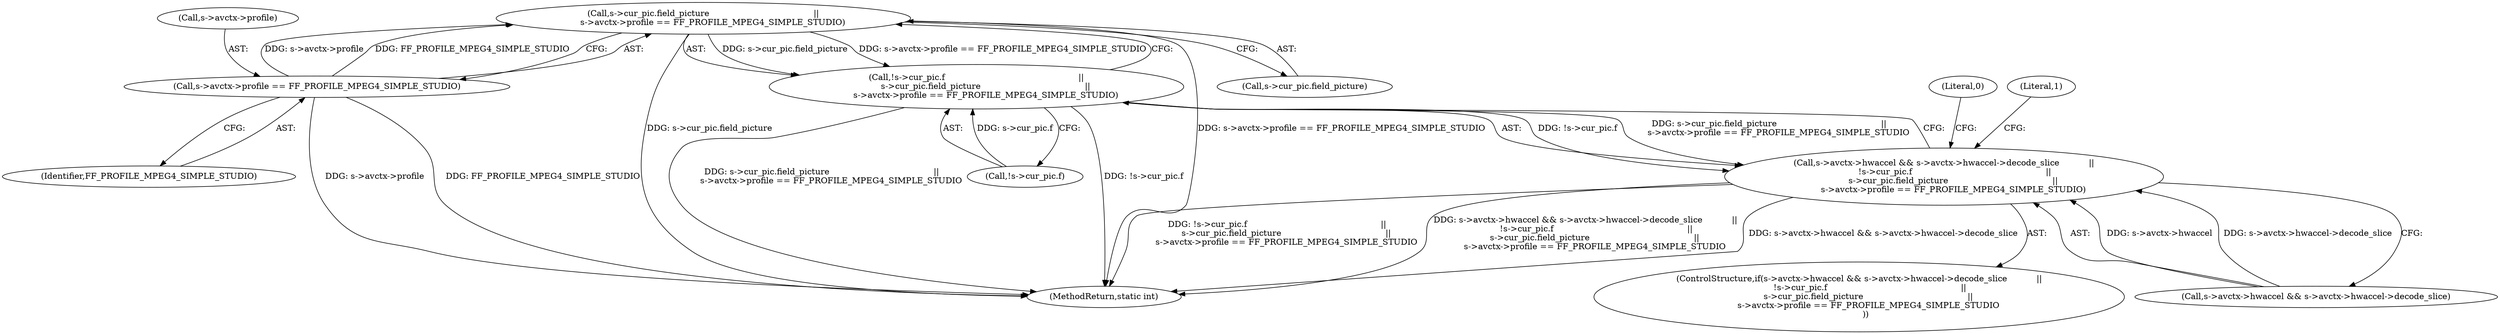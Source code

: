 digraph "0_FFmpeg_bd27a9364ca274ca97f1df6d984e88a0700fb235@pointer" {
"1000125" [label="(Call,s->cur_pic.field_picture                                       ||\n       s->avctx->profile == FF_PROFILE_MPEG4_SIMPLE_STUDIO)"];
"1000131" [label="(Call,s->avctx->profile == FF_PROFILE_MPEG4_SIMPLE_STUDIO)"];
"1000118" [label="(Call,!s->cur_pic.f                                                  ||\n       s->cur_pic.field_picture                                       ||\n       s->avctx->profile == FF_PROFILE_MPEG4_SIMPLE_STUDIO)"];
"1000104" [label="(Call,s->avctx->hwaccel && s->avctx->hwaccel->decode_slice           ||\n        !s->cur_pic.f                                                  ||\n       s->cur_pic.field_picture                                       ||\n       s->avctx->profile == FF_PROFILE_MPEG4_SIMPLE_STUDIO)"];
"1000132" [label="(Call,s->avctx->profile)"];
"1000125" [label="(Call,s->cur_pic.field_picture                                       ||\n       s->avctx->profile == FF_PROFILE_MPEG4_SIMPLE_STUDIO)"];
"1000119" [label="(Call,!s->cur_pic.f)"];
"1000103" [label="(ControlStructure,if(s->avctx->hwaccel && s->avctx->hwaccel->decode_slice           ||\n        !s->cur_pic.f                                                  ||\n       s->cur_pic.field_picture                                       ||\n       s->avctx->profile == FF_PROFILE_MPEG4_SIMPLE_STUDIO\n     ))"];
"1000137" [label="(Identifier,FF_PROFILE_MPEG4_SIMPLE_STUDIO)"];
"1000142" [label="(MethodReturn,static int)"];
"1000105" [label="(Call,s->avctx->hwaccel && s->avctx->hwaccel->decode_slice)"];
"1000131" [label="(Call,s->avctx->profile == FF_PROFILE_MPEG4_SIMPLE_STUDIO)"];
"1000139" [label="(Literal,0)"];
"1000104" [label="(Call,s->avctx->hwaccel && s->avctx->hwaccel->decode_slice           ||\n        !s->cur_pic.f                                                  ||\n       s->cur_pic.field_picture                                       ||\n       s->avctx->profile == FF_PROFILE_MPEG4_SIMPLE_STUDIO)"];
"1000141" [label="(Literal,1)"];
"1000118" [label="(Call,!s->cur_pic.f                                                  ||\n       s->cur_pic.field_picture                                       ||\n       s->avctx->profile == FF_PROFILE_MPEG4_SIMPLE_STUDIO)"];
"1000126" [label="(Call,s->cur_pic.field_picture)"];
"1000125" -> "1000118"  [label="AST: "];
"1000125" -> "1000126"  [label="CFG: "];
"1000125" -> "1000131"  [label="CFG: "];
"1000126" -> "1000125"  [label="AST: "];
"1000131" -> "1000125"  [label="AST: "];
"1000118" -> "1000125"  [label="CFG: "];
"1000125" -> "1000142"  [label="DDG: s->cur_pic.field_picture"];
"1000125" -> "1000142"  [label="DDG: s->avctx->profile == FF_PROFILE_MPEG4_SIMPLE_STUDIO"];
"1000125" -> "1000118"  [label="DDG: s->cur_pic.field_picture"];
"1000125" -> "1000118"  [label="DDG: s->avctx->profile == FF_PROFILE_MPEG4_SIMPLE_STUDIO"];
"1000131" -> "1000125"  [label="DDG: s->avctx->profile"];
"1000131" -> "1000125"  [label="DDG: FF_PROFILE_MPEG4_SIMPLE_STUDIO"];
"1000131" -> "1000137"  [label="CFG: "];
"1000132" -> "1000131"  [label="AST: "];
"1000137" -> "1000131"  [label="AST: "];
"1000131" -> "1000142"  [label="DDG: s->avctx->profile"];
"1000131" -> "1000142"  [label="DDG: FF_PROFILE_MPEG4_SIMPLE_STUDIO"];
"1000118" -> "1000104"  [label="AST: "];
"1000118" -> "1000119"  [label="CFG: "];
"1000119" -> "1000118"  [label="AST: "];
"1000104" -> "1000118"  [label="CFG: "];
"1000118" -> "1000142"  [label="DDG: s->cur_pic.field_picture                                       ||\n       s->avctx->profile == FF_PROFILE_MPEG4_SIMPLE_STUDIO"];
"1000118" -> "1000142"  [label="DDG: !s->cur_pic.f"];
"1000118" -> "1000104"  [label="DDG: !s->cur_pic.f"];
"1000118" -> "1000104"  [label="DDG: s->cur_pic.field_picture                                       ||\n       s->avctx->profile == FF_PROFILE_MPEG4_SIMPLE_STUDIO"];
"1000119" -> "1000118"  [label="DDG: s->cur_pic.f"];
"1000104" -> "1000103"  [label="AST: "];
"1000104" -> "1000105"  [label="CFG: "];
"1000105" -> "1000104"  [label="AST: "];
"1000139" -> "1000104"  [label="CFG: "];
"1000141" -> "1000104"  [label="CFG: "];
"1000104" -> "1000142"  [label="DDG: s->avctx->hwaccel && s->avctx->hwaccel->decode_slice           ||\n        !s->cur_pic.f                                                  ||\n       s->cur_pic.field_picture                                       ||\n       s->avctx->profile == FF_PROFILE_MPEG4_SIMPLE_STUDIO"];
"1000104" -> "1000142"  [label="DDG: s->avctx->hwaccel && s->avctx->hwaccel->decode_slice"];
"1000104" -> "1000142"  [label="DDG: !s->cur_pic.f                                                  ||\n       s->cur_pic.field_picture                                       ||\n       s->avctx->profile == FF_PROFILE_MPEG4_SIMPLE_STUDIO"];
"1000105" -> "1000104"  [label="DDG: s->avctx->hwaccel"];
"1000105" -> "1000104"  [label="DDG: s->avctx->hwaccel->decode_slice"];
}
